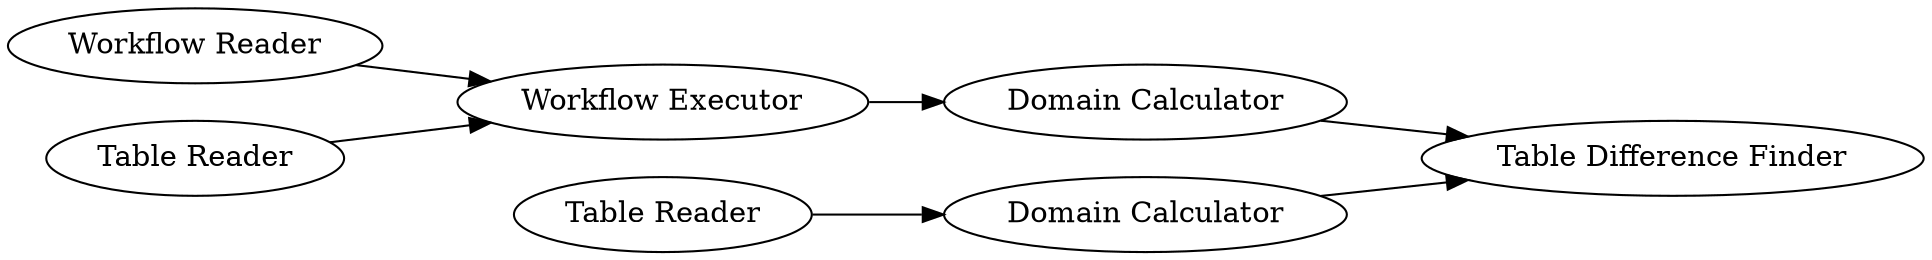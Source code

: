 digraph {
	2392 [label="Workflow Reader"]
	2393 [label="Workflow Executor"]
	2412 [label="Table Difference Finder"]
	2420 [label="Table Reader"]
	2421 [label="Domain Calculator"]
	2422 [label="Domain Calculator"]
	2447 [label="Table Reader"]
	2392 -> 2393
	2393 -> 2422
	2420 -> 2421
	2421 -> 2412
	2422 -> 2412
	2447 -> 2393
	rankdir=LR
}
